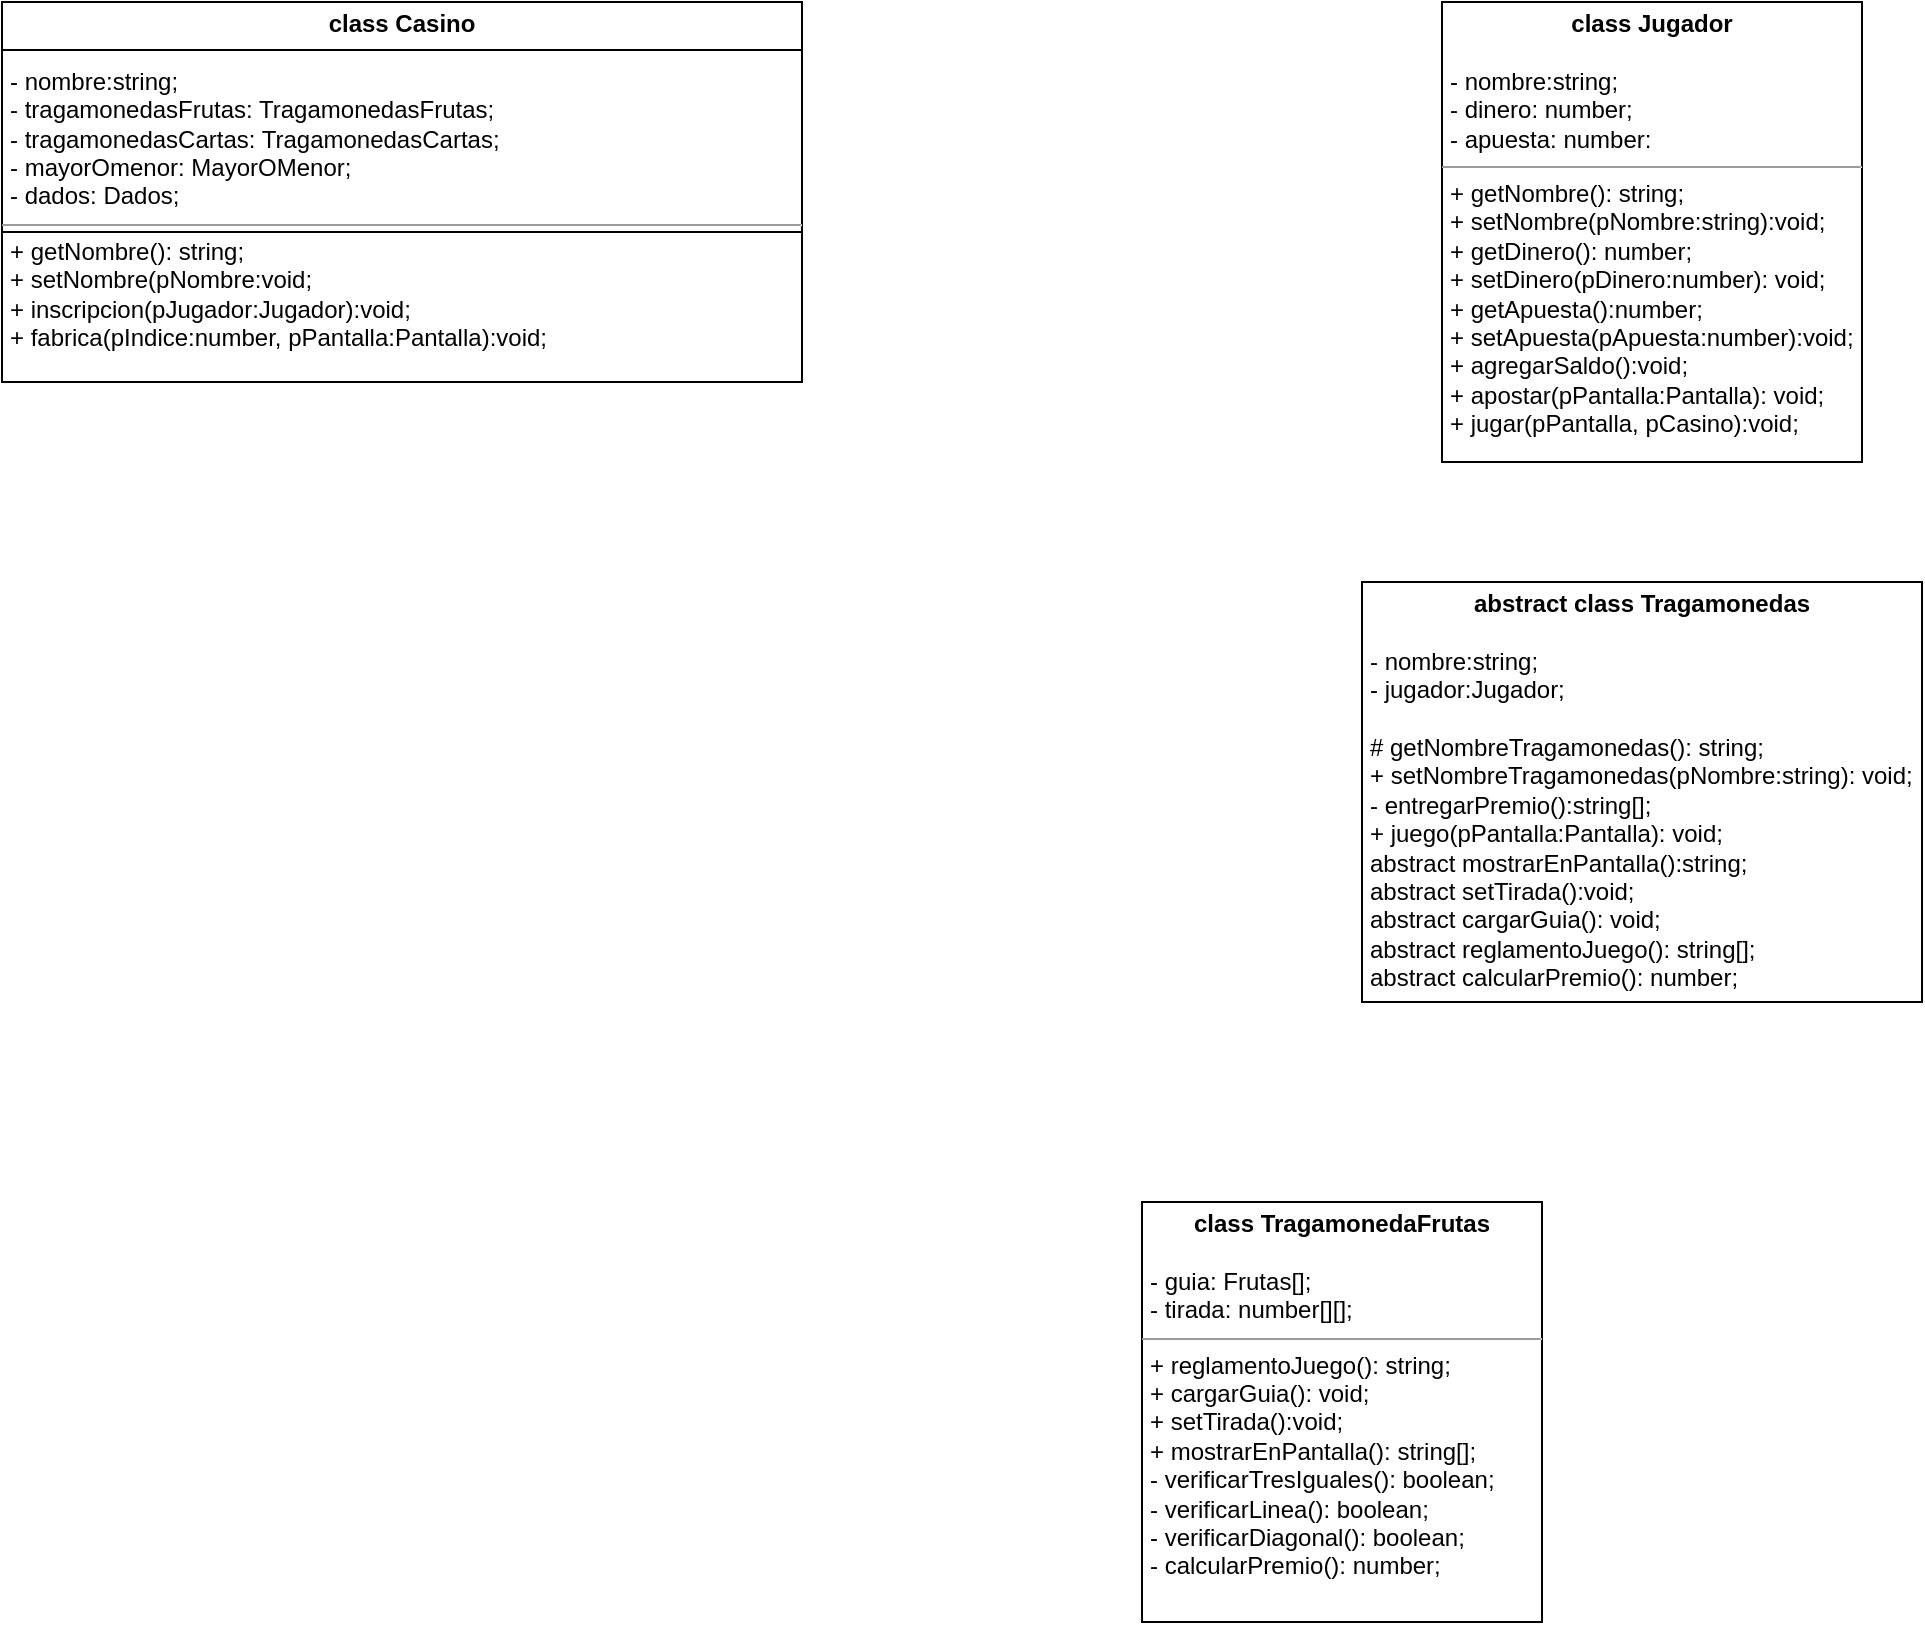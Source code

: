 <mxfile>
    <diagram id="7T_ATa4pIouZYKDGlvP5" name="Página-1">
        <mxGraphModel dx="986" dy="1745" grid="1" gridSize="10" guides="1" tooltips="1" connect="1" arrows="1" fold="1" page="1" pageScale="1" pageWidth="827" pageHeight="1169" math="0" shadow="0">
            <root>
                <mxCell id="0"/>
                <mxCell id="1" parent="0"/>
                <mxCell id="2" value="&lt;p style=&quot;margin:0px;margin-top:4px;text-align:center;&quot;&gt;&lt;b&gt;class Casino&lt;/b&gt;&lt;/p&gt;&lt;p style=&quot;margin:0px;margin-left:4px;&quot;&gt;&lt;br&gt;&lt;/p&gt;&lt;p style=&quot;margin:0px;margin-left:4px;&quot;&gt;- nombre:string;&lt;/p&gt;&lt;p style=&quot;margin:0px;margin-left:4px;&quot;&gt;- tragamonedasFrutas: TragamonedasFrutas;&lt;/p&gt;&lt;p style=&quot;margin:0px;margin-left:4px;&quot;&gt;- tragamonedasCartas: TragamonedasCartas;&lt;/p&gt;&lt;p style=&quot;margin:0px;margin-left:4px;&quot;&gt;- mayorOmenor: MayorOMenor;&lt;/p&gt;&lt;p style=&quot;margin:0px;margin-left:4px;&quot;&gt;- dados: Dados;&lt;/p&gt;&lt;hr size=&quot;1&quot;&gt;&lt;p style=&quot;margin:0px;margin-left:4px;&quot;&gt;+ getNombre(): string;&lt;/p&gt;&lt;p style=&quot;margin:0px;margin-left:4px;&quot;&gt;+ setNombre(pNombre:void;&lt;/p&gt;&lt;p style=&quot;margin:0px;margin-left:4px;&quot;&gt;+ inscripcion(pJugador:Jugador):void;&lt;/p&gt;&lt;p style=&quot;margin:0px;margin-left:4px;&quot;&gt;+ fabrica(pIndice:number, pPantalla:Pantalla):void;&lt;br&gt;&lt;/p&gt;" style="verticalAlign=top;align=left;overflow=fill;fontSize=12;fontFamily=Helvetica;html=1;fillStyle=solid;fillColor=none;movable=1;resizable=1;rotatable=1;deletable=1;editable=1;connectable=1;" parent="1" vertex="1">
                    <mxGeometry x="40" y="40" width="400" height="190" as="geometry"/>
                </mxCell>
                <mxCell id="3" value="" style="line;strokeWidth=1;fillColor=none;align=left;verticalAlign=middle;spacingTop=-1;spacingLeft=3;spacingRight=3;rotatable=0;labelPosition=right;points=[];portConstraint=eastwest;strokeColor=inherit;" parent="1" vertex="1">
                    <mxGeometry x="40" y="151" width="400" height="8" as="geometry"/>
                </mxCell>
                <mxCell id="4" value="" style="line;strokeWidth=1;fillColor=none;align=left;verticalAlign=middle;spacingTop=-1;spacingLeft=3;spacingRight=3;rotatable=0;labelPosition=right;points=[];portConstraint=eastwest;strokeColor=inherit;fillStyle=solid;" parent="1" vertex="1">
                    <mxGeometry x="40" y="60" width="400" height="8" as="geometry"/>
                </mxCell>
                <mxCell id="7" value="&lt;p style=&quot;margin:0px;margin-top:4px;text-align:center;&quot;&gt;&lt;b&gt;class Jugador&lt;/b&gt;&lt;/p&gt;&lt;p style=&quot;margin:0px;margin-left:4px;&quot;&gt;&lt;br&gt;&lt;/p&gt;&lt;p style=&quot;margin:0px;margin-left:4px;&quot;&gt;- nombre:string;&lt;/p&gt;&lt;p style=&quot;margin:0px;margin-left:4px;&quot;&gt;- dinero: number;&lt;/p&gt;&lt;p style=&quot;margin:0px;margin-left:4px;&quot;&gt;- apuesta: number:&lt;/p&gt;&lt;hr size=&quot;1&quot;&gt;&lt;p style=&quot;margin:0px;margin-left:4px;&quot;&gt;+ getNombre(): string;&lt;/p&gt;&lt;p style=&quot;margin:0px;margin-left:4px;&quot;&gt;+ setNombre(pNombre:string):void;&lt;/p&gt;&lt;p style=&quot;margin:0px;margin-left:4px;&quot;&gt;+ getDinero(): number;&lt;/p&gt;&lt;p style=&quot;margin:0px;margin-left:4px;&quot;&gt;+ setDinero(pDinero:number): void;&lt;/p&gt;&lt;p style=&quot;margin:0px;margin-left:4px;&quot;&gt;+ getApuesta():number;&lt;/p&gt;&lt;p style=&quot;margin:0px;margin-left:4px;&quot;&gt;+ setApuesta(pApuesta:number):void;&lt;/p&gt;&lt;p style=&quot;margin:0px;margin-left:4px;&quot;&gt;&lt;span style=&quot;background-color: initial;&quot;&gt;+ agregarSaldo():void;&lt;/span&gt;&lt;br&gt;&lt;/p&gt;&lt;p style=&quot;margin:0px;margin-left:4px;&quot;&gt;&lt;span style=&quot;background-color: initial;&quot;&gt;+ apostar(pPantalla:Pantalla): void;&lt;/span&gt;&lt;br&gt;&lt;/p&gt;&lt;p style=&quot;margin:0px;margin-left:4px;&quot;&gt;+ jugar(pPantalla, pCasino):void;&lt;/p&gt;&lt;p style=&quot;margin:0px;margin-left:4px;&quot;&gt;&lt;br&gt;&lt;/p&gt;" style="verticalAlign=top;align=left;overflow=fill;fontSize=12;fontFamily=Helvetica;html=1;fillStyle=solid;fillColor=none;movable=1;resizable=1;rotatable=1;deletable=1;editable=1;connectable=1;" parent="1" vertex="1">
                    <mxGeometry x="760" y="40" width="210" height="230" as="geometry"/>
                </mxCell>
                <mxCell id="8" value="&lt;p style=&quot;margin:0px;margin-top:4px;text-align:center;&quot;&gt;&lt;b&gt;abstract class Tragamonedas&lt;/b&gt;&lt;/p&gt;&lt;p style=&quot;margin:0px;margin-left:4px;&quot;&gt;&lt;br&gt;&lt;/p&gt;&lt;p style=&quot;margin:0px;margin-left:4px;&quot;&gt;- nombre:string;&lt;/p&gt;&lt;p style=&quot;margin:0px;margin-left:4px;&quot;&gt;- jugador:Jugador;&lt;/p&gt;&lt;p style=&quot;margin:0px;margin-left:4px;&quot;&gt;&lt;br&gt;&lt;/p&gt;&lt;p style=&quot;margin:0px;margin-left:4px;&quot;&gt;&lt;/p&gt;&lt;p style=&quot;margin:0px;margin-left:4px;&quot;&gt;# getNombreTragamonedas(): string;&lt;/p&gt;&lt;p style=&quot;margin:0px;margin-left:4px;&quot;&gt;+ setNombreTragamonedas(pNombre:string): void;&lt;/p&gt;&lt;p style=&quot;margin:0px;margin-left:4px;&quot;&gt;- entregarPremio():string[];&lt;/p&gt;&lt;p style=&quot;margin:0px;margin-left:4px;&quot;&gt;+ juego(pPantalla:Pantalla): void;&lt;/p&gt;&lt;p style=&quot;margin:0px;margin-left:4px;&quot;&gt;abstract mostrarEnPantalla():string;&lt;/p&gt;&lt;p style=&quot;margin:0px;margin-left:4px;&quot;&gt;abstract setTirada():void;&lt;/p&gt;&lt;p style=&quot;margin:0px;margin-left:4px;&quot;&gt;abstract cargarGuia(): void;&lt;/p&gt;&lt;p style=&quot;margin:0px;margin-left:4px;&quot;&gt;abstract reglamentoJuego(): string[];&lt;/p&gt;&lt;p style=&quot;margin:0px;margin-left:4px;&quot;&gt;abstract calcularPremio(): number;&lt;/p&gt;&lt;p style=&quot;margin:0px;margin-left:4px;&quot;&gt;&lt;br&gt;&lt;/p&gt;" style="verticalAlign=top;align=left;overflow=fill;fontSize=12;fontFamily=Helvetica;html=1;fillStyle=solid;fillColor=none;movable=1;resizable=1;rotatable=1;deletable=1;editable=1;connectable=1;" parent="1" vertex="1">
                    <mxGeometry x="720" y="330" width="280" height="210" as="geometry"/>
                </mxCell>
                <mxCell id="9" value="&lt;p style=&quot;margin:0px;margin-top:4px;text-align:center;&quot;&gt;&lt;b&gt;class TragamonedaFrutas&lt;/b&gt;&lt;/p&gt;&lt;p style=&quot;margin:0px;margin-left:4px;&quot;&gt;&lt;br&gt;&lt;/p&gt;&lt;p style=&quot;margin:0px;margin-left:4px;&quot;&gt;- guia: Frutas[];&lt;/p&gt;&lt;p style=&quot;margin:0px;margin-left:4px;&quot;&gt;- tirada: number[][];&lt;/p&gt;&lt;hr size=&quot;1&quot;&gt;&lt;p style=&quot;margin:0px;margin-left:4px;&quot;&gt;+ reglamentoJuego(): string;&lt;/p&gt;&lt;p style=&quot;margin:0px;margin-left:4px;&quot;&gt;+ cargarGuia(): void;&lt;/p&gt;&lt;p style=&quot;margin:0px;margin-left:4px;&quot;&gt;+ setTirada():void;&lt;/p&gt;&lt;p style=&quot;margin:0px;margin-left:4px;&quot;&gt;+ mostrarEnPantalla(): string[];&lt;/p&gt;&lt;p style=&quot;margin:0px;margin-left:4px;&quot;&gt;- verificarTresIguales(): boolean;&lt;/p&gt;&lt;p style=&quot;margin:0px;margin-left:4px;&quot;&gt;- verificarLinea(): boolean;&lt;/p&gt;&lt;p style=&quot;margin:0px;margin-left:4px;&quot;&gt;- verificarDiagonal(): boolean;&lt;/p&gt;&lt;p style=&quot;margin:0px;margin-left:4px;&quot;&gt;- calcularPremio(): number;&lt;/p&gt;&lt;p style=&quot;margin:0px;margin-left:4px;&quot;&gt;&lt;br&gt;&lt;/p&gt;" style="verticalAlign=top;align=left;overflow=fill;fontSize=12;fontFamily=Helvetica;html=1;fillStyle=solid;fillColor=none;movable=1;resizable=1;rotatable=1;deletable=1;editable=1;connectable=1;" parent="1" vertex="1">
                    <mxGeometry x="610" y="640" width="200" height="210" as="geometry"/>
                </mxCell>
<<<<<<< HEAD
                <mxCell id="10" value="&lt;p style=&quot;margin:0px;margin-top:4px;text-align:center;&quot;&gt;&lt;b&gt;Class TragamonedaCartas&lt;/b&gt;&lt;/p&gt;&lt;p style=&quot;margin:0px;margin-left:4px;&quot;&gt;&lt;br&gt;&lt;/p&gt;&lt;p style=&quot;margin:0px;margin-left:4px;&quot;&gt;- guia: Mazo[];&lt;/p&gt;&lt;p style=&quot;margin:0px;margin-left:4px;&quot;&gt;- tirada: number [] [];&lt;/p&gt;&lt;p style=&quot;margin:0px;margin-left:4px;&quot;&gt;- mazo: Mazo ;&lt;/p&gt;&lt;hr size=&quot;1&quot;&gt;&lt;p style=&quot;margin:0px;margin-left:4px;&quot;&gt;+ reglamentoJuego(): string[];&lt;/p&gt;&lt;p style=&quot;margin:0px;margin-left:4px;&quot;&gt;+ cargarGuia(): void;&lt;/p&gt;&lt;p style=&quot;margin:0px;margin-left:4px;&quot;&gt;+ setTirada():void;&lt;/p&gt;&lt;p style=&quot;margin:0px;margin-left:4px;&quot;&gt;+ mostrarEnPantalla(): string [];&lt;/p&gt;&lt;p style=&quot;margin:0px;margin-left:4px;&quot;&gt;- verificarCuatroIguales(): boolean;&lt;/p&gt;&lt;p style=&quot;margin:0px;margin-left:4px;&quot;&gt;- verificarLinea(): boolean;&lt;/p&gt;&lt;p style=&quot;margin:0px;margin-left:4px;&quot;&gt;+ calcularPremio(): number;&lt;/p&gt;&lt;p style=&quot;margin:0px;margin-left:4px;&quot;&gt;&lt;br&gt;&lt;/p&gt;" style="verticalAlign=top;align=left;overflow=fill;fontSize=12;fontFamily=Helvetica;html=1;fillStyle=solid;fillColor=none;movable=1;resizable=1;rotatable=1;deletable=1;editable=1;connectable=1;" parent="1" vertex="1">
=======
                <mxCell id="10" value="&lt;p style=&quot;margin:0px;margin-top:4px;text-align:center;&quot;&gt;&lt;b&gt;class TragamonedaCartas&lt;/b&gt;&lt;/p&gt;&lt;p style=&quot;margin:0px;margin-left:4px;&quot;&gt;&lt;br&gt;&lt;/p&gt;&lt;p style=&quot;margin:0px;margin-left:4px;&quot;&gt;- guia: Mazo[];&lt;/p&gt;&lt;p style=&quot;margin:0px;margin-left:4px;&quot;&gt;- tirada: number [] [];&lt;/p&gt;&lt;p style=&quot;margin:0px;margin-left:4px;&quot;&gt;- mazo: Mazo ;&lt;/p&gt;&lt;hr size=&quot;1&quot;&gt;&lt;p style=&quot;margin:0px;margin-left:4px;&quot;&gt;+ reglamentoJuego(): string[];&lt;/p&gt;&lt;p style=&quot;margin:0px;margin-left:4px;&quot;&gt;+ cargarGuia(): void;&lt;/p&gt;&lt;p style=&quot;margin:0px;margin-left:4px;&quot;&gt;+ setTirada():void;&lt;/p&gt;&lt;p style=&quot;margin:0px;margin-left:4px;&quot;&gt;+ mostrarEnPantalla(): string [];&lt;/p&gt;&lt;p style=&quot;margin:0px;margin-left:4px;&quot;&gt;- verificarCuatroIguales(): boolean;&lt;/p&gt;&lt;p style=&quot;margin:0px;margin-left:4px;&quot;&gt;- verificarLinea(): boolean;&lt;/p&gt;&lt;p style=&quot;margin:0px;margin-left:4px;&quot;&gt;+ calcularPremio(): string;&lt;/p&gt;&lt;p style=&quot;margin:0px;margin-left:4px;&quot;&gt;&lt;br&gt;&lt;/p&gt;" style="verticalAlign=top;align=left;overflow=fill;fontSize=12;fontFamily=Helvetica;html=1;fillStyle=solid;fillColor=none;movable=1;resizable=1;rotatable=1;deletable=1;editable=1;connectable=1;" parent="1" vertex="1">
>>>>>>> f7c50eaff12dae389c276737da632e6bf4be4937
                    <mxGeometry x="900" y="640" width="210" height="240" as="geometry"/>
                </mxCell>
                <mxCell id="11" value="&lt;p style=&quot;margin:0px;margin-top:4px;text-align:center;&quot;&gt;&lt;b&gt;class Frutas&lt;/b&gt;&lt;/p&gt;&lt;p style=&quot;margin:0px;margin-left:4px;&quot;&gt;&lt;br&gt;&lt;/p&gt;&lt;p style=&quot;margin:0px;margin-left:4px;&quot;&gt;- nombre: string;&lt;/p&gt;&lt;p style=&quot;margin:0px;margin-left:4px;&quot;&gt;&lt;/p&gt;&lt;p style=&quot;margin:0px;margin-left:4px;&quot;&gt;&lt;br&gt;&lt;/p&gt;&lt;p style=&quot;margin:0px;margin-left:4px;&quot;&gt;&lt;br&gt;&lt;/p&gt;&lt;p style=&quot;margin:0px;margin-left:4px;&quot;&gt;+ getNombre():string;&lt;/p&gt;&lt;p style=&quot;margin:0px;margin-left:4px;&quot;&gt;+ setNombre(pNombre: string): void;&lt;/p&gt;&lt;p style=&quot;margin:0px;margin-left:4px;&quot;&gt;&lt;br&gt;&lt;/p&gt;" style="verticalAlign=top;align=left;overflow=fill;fontSize=12;fontFamily=Helvetica;html=1;fillStyle=solid;fillColor=none;movable=1;resizable=1;rotatable=1;deletable=1;editable=1;connectable=1;" parent="1" vertex="1">
                    <mxGeometry x="607" y="920" width="216" height="120" as="geometry"/>
                </mxCell>
                <mxCell id="12" value="&lt;p style=&quot;margin:0px;margin-top:4px;text-align:center;&quot;&gt;&lt;b&gt;class Mazo&lt;/b&gt;&lt;/p&gt;&lt;p style=&quot;margin:0px;margin-left:4px;&quot;&gt;&lt;br&gt;&lt;/p&gt;&lt;p style=&quot;margin:0px;margin-left:4px;&quot;&gt;- mazo: Cartas [];&lt;/p&gt;&lt;p style=&quot;margin:0px;margin-left:4px;&quot;&gt;- descarte: number [];&lt;/p&gt;&lt;p style=&quot;margin:0px;margin-left:4px;&quot;&gt;&lt;br&gt;&lt;/p&gt;&amp;nbsp;+ cargarMazo(): void;&lt;br&gt;&amp;nbsp;+ cargarPalo(indice:number): Cartas [];&lt;p style=&quot;margin:0px;margin-left:4px;&quot;&gt;+ getMazo: Cartas [];&lt;/p&gt;&lt;p style=&quot;margin:0px;margin-left:4px;&quot;&gt;+ setMazo(pMazo: Cartas []):void;&lt;/p&gt;&lt;p style=&quot;margin:0px;margin-left:4px;&quot;&gt;&lt;span style=&quot;background-color: initial;&quot;&gt;+ getNombreCarta(indice: number): string;&lt;/span&gt;&lt;br&gt;&lt;/p&gt;&lt;p style=&quot;margin:0px;margin-left:4px;&quot;&gt;&lt;span style=&quot;background-color: initial;&quot;&gt;+ getDescarte(): number;&lt;/span&gt;&lt;br&gt;&lt;/p&gt;&lt;p style=&quot;margin:0px;margin-left:4px;&quot;&gt;+ setDescarte(pDescarte:number[]): void;&lt;/p&gt;&lt;p style=&quot;margin:0px;margin-left:4px;&quot;&gt;+ darCarta(): Cartas;&lt;/p&gt;" style="verticalAlign=top;align=left;overflow=fill;fontSize=12;fontFamily=Helvetica;html=1;fillStyle=solid;fillColor=none;movable=1;resizable=1;rotatable=1;deletable=1;editable=1;connectable=1;" parent="1" vertex="1">
                    <mxGeometry x="1000" y="1050" width="240" height="220" as="geometry"/>
                </mxCell>
                <mxCell id="13" value="&lt;p style=&quot;margin:0px;margin-top:4px;text-align:center;&quot;&gt;&lt;b&gt;class MayorMenor&lt;/b&gt;&lt;/p&gt;&lt;p style=&quot;margin:0px;margin-left:4px;&quot;&gt;&lt;span style=&quot;background-color: initial;&quot;&gt;- titulo: string;&lt;/span&gt;&lt;br&gt;&lt;/p&gt;&lt;p style=&quot;margin:0px;margin-left:4px;&quot;&gt;- carta1: Cartas;&lt;/p&gt;&lt;p style=&quot;margin:0px;margin-left:4px;&quot;&gt;- carta2: Cartas;&lt;/p&gt;&lt;p style=&quot;margin:0px;margin-left:4px;&quot;&gt;- jugador: Jugador;&lt;/p&gt;&lt;p style=&quot;margin:0px;margin-left:4px;&quot;&gt;- mazo:Mazo;&lt;/p&gt;&lt;p style=&quot;margin:0px;margin-left:4px;&quot;&gt;+ getNombre(): string;&lt;/p&gt;&lt;p style=&quot;margin:0px;margin-left:4px;&quot;&gt;+ getCarta1(): Cartas;&lt;/p&gt;&lt;p style=&quot;margin:0px;margin-left:4px;&quot;&gt;+ getCarta2(): Cartas;&amp;nbsp;&lt;/p&gt;&lt;p style=&quot;margin:0px;margin-left:4px;&quot;&gt;+ setCarta1(pCarta1: Cartas): void;&lt;/p&gt;&lt;p style=&quot;margin:0px;margin-left:4px;&quot;&gt;+ setCarta2(pCarta2: Cartas): void;&lt;/p&gt;&lt;p style=&quot;margin:0px;margin-left:4px;&quot;&gt;- reglamentoJuego(): string [];&lt;/p&gt;&lt;p style=&quot;margin:0px;margin-left:4px;&quot;&gt;- cantidadCartasMazo(): number;&lt;/p&gt;&lt;p style=&quot;margin:0px;margin-left:4px;&quot;&gt;- probabilidadMayor(): number;&lt;/p&gt;&lt;p style=&quot;margin:0px;margin-left:4px;&quot;&gt;- probabilidadMenor(): number;&lt;/p&gt;&lt;p style=&quot;margin:0px;margin-left:4px;&quot;&gt;- probabilidadComodin(): number;&lt;/p&gt;&lt;p style=&quot;margin:0px;margin-left:4px;&quot;&gt;- verificaMayor(): boolean;&lt;/p&gt;&lt;p style=&quot;margin:0px;margin-left:4px;&quot;&gt;- verificaMenor(): boolean;&lt;/p&gt;&lt;p style=&quot;margin:0px;margin-left:4px;&quot;&gt;- verificaComodin(): boolean;&lt;/p&gt;&lt;p style=&quot;margin:0px;margin-left:4px;&quot;&gt;&lt;span style=&quot;background-color: initial;&quot;&gt;- calcularPremio(pApuesta: number): number;&lt;/span&gt;&lt;br&gt;&lt;/p&gt;&lt;p style=&quot;margin:0px;margin-left:4px;&quot;&gt;&lt;span style=&quot;background-color: initial;&quot;&gt;- probabilidad(): string [];&lt;/span&gt;&lt;/p&gt;&lt;p style=&quot;margin:0px;margin-left:4px;&quot;&gt;&lt;span style=&quot;background-color: initial;&quot;&gt;- entregarPremio(pApuesta:number): string [];&lt;/span&gt;&lt;/p&gt;&lt;p style=&quot;margin:0px;margin-left:4px;&quot;&gt;+ juego(pPantalla:Pantalla): void;&lt;/p&gt;" style="verticalAlign=top;align=left;overflow=fill;fontSize=12;fontFamily=Helvetica;html=1;fillStyle=solid;fillColor=none;movable=1;resizable=1;rotatable=1;deletable=1;editable=1;connectable=1;" parent="1" vertex="1">
                    <mxGeometry x="1195" y="605" width="265" height="365" as="geometry"/>
                </mxCell>
                <mxCell id="14" value="&lt;p style=&quot;margin:0px;margin-top:4px;text-align:center;&quot;&gt;&lt;b&gt;class Dados&lt;/b&gt;&lt;/p&gt;&lt;p style=&quot;margin:0px;margin-left:4px;&quot;&gt;&lt;br&gt;&lt;/p&gt;&lt;p style=&quot;margin:0px;margin-left:4px;&quot;&gt;- dados: number[];&lt;/p&gt;&lt;p style=&quot;margin:0px;margin-left:4px;&quot;&gt;- nombre: string;&lt;/p&gt;&lt;p style=&quot;margin:0px;margin-left:4px;&quot;&gt;- jugador: Jugador;&lt;/p&gt;&lt;hr size=&quot;1&quot;&gt;&lt;p style=&quot;margin:0px;margin-left:4px;&quot;&gt;+ getDados(): number[];&lt;/p&gt;&lt;p style=&quot;margin:0px;margin-left:4px;&quot;&gt;+ getNombreDados(): string;&lt;/p&gt;&lt;p style=&quot;margin:0px;margin-left:4px;&quot;&gt;+ setNombreDados(nombre:string);&lt;/p&gt;&lt;p style=&quot;margin:0px;margin-left:4px;&quot;&gt;+ setDados(pDados: number[]): void;&lt;/p&gt;&lt;p style=&quot;margin:0px;margin-left:4px;&quot;&gt;- calcularPremio(): string;&lt;/p&gt;&lt;p style=&quot;margin:0px;margin-left:4px;&quot;&gt;- reglamentoJuego(): string[];&lt;/p&gt;&lt;p style=&quot;margin:0px;margin-left:4px;&quot;&gt;+ jugar(pPantalla:Pantalla): void;&lt;/p&gt;&lt;p style=&quot;margin:0px;margin-left:4px;&quot;&gt;- calcularProbabilidadCuatroIguales(): number;&lt;/p&gt;&lt;p style=&quot;margin:0px;margin-left:4px;&quot;&gt;- calcularProbabilidadEscalera(): number;&lt;br&gt;&lt;/p&gt;&lt;p style=&quot;margin:0px;margin-left:4px;&quot;&gt;- calcularProbabilidadCincoIguales(): number;&lt;br&gt;&lt;/p&gt;&lt;p style=&quot;margin:0px;margin-left:4px;&quot;&gt;- calcularProbabilidadTresDosIguales(): number;&lt;br&gt;&lt;/p&gt;&lt;p style=&quot;margin:0px;margin-left:4px;&quot;&gt;- probabilidad(): string[];&lt;/p&gt;&lt;p style=&quot;margin:0px;margin-left:4px;&quot;&gt;- tirarDados(): void;&lt;/p&gt;&lt;p style=&quot;margin:0px;margin-left:4px;&quot;&gt;- verificarGenerala(): boolean;&lt;/p&gt;&lt;p style=&quot;margin:0px;margin-left:4px;&quot;&gt;- verificarPoker(): boolean;&lt;/p&gt;&lt;p style=&quot;margin:0px;margin-left:4px;&quot;&gt;- verificarEscalera(): boolean;&lt;/p&gt;&lt;p style=&quot;margin:0px;margin-left:4px;&quot;&gt;- verificarFull(): boolean;&lt;/p&gt;&lt;p style=&quot;margin:0px;margin-left:4px;&quot;&gt;&lt;br&gt;&lt;/p&gt;" style="verticalAlign=top;align=left;overflow=fill;fontSize=12;fontFamily=Helvetica;html=1;fillStyle=solid;fillColor=none;movable=1;resizable=1;rotatable=1;deletable=1;editable=1;connectable=1;" parent="1" vertex="1">
                    <mxGeometry x="260" y="640" width="290" height="350" as="geometry"/>
                </mxCell>
                <mxCell id="15" value="&lt;p style=&quot;margin:0px;margin-top:4px;text-align:center;&quot;&gt;&lt;b&gt;class Cartas&lt;/b&gt;&lt;/p&gt;&lt;p style=&quot;margin:0px;margin-left:4px;&quot;&gt;&lt;br&gt;&lt;/p&gt;&lt;p style=&quot;margin:0px;margin-left:4px;&quot;&gt;- cartas: string;&lt;/p&gt;&lt;p style=&quot;margin:0px;margin-left:4px;&quot;&gt;&lt;/p&gt;&lt;p style=&quot;margin:0px;margin-left:4px;&quot;&gt;&lt;br&gt;&lt;/p&gt;&lt;p style=&quot;margin:0px;margin-left:4px;&quot;&gt;+ getCartas(): string;&lt;/p&gt;&lt;p style=&quot;margin:0px;margin-left:4px;&quot;&gt;+ setCartas(pCartas: string):void;&lt;/p&gt;&lt;p style=&quot;margin:0px;margin-left:4px;&quot;&gt;&lt;span style=&quot;background-color: initial;&quot;&gt;+ deQuePaloEs(pPalo: string): boolean;&lt;/span&gt;&lt;/p&gt;&lt;p style=&quot;margin:0px;margin-left:4px;&quot;&gt;&lt;span style=&quot;background-color: initial;&quot;&gt;+ mostrarCartaPantalla(pCarta:boolean): string;&lt;/span&gt;&lt;/p&gt;&lt;p style=&quot;margin:0px;margin-left:4px;&quot;&gt;&lt;br&gt;&lt;/p&gt;" style="verticalAlign=top;align=left;overflow=fill;fontSize=12;fontFamily=Helvetica;html=1;fillStyle=solid;fillColor=none;movable=1;resizable=1;rotatable=1;deletable=1;editable=1;connectable=1;" parent="1" vertex="1">
                    <mxGeometry x="1380" y="1090" width="260" height="120" as="geometry"/>
                </mxCell>
                <mxCell id="20" value="" style="endArrow=diamondThin;endFill=1;endSize=24;html=1;exitX=0.5;exitY=0;exitDx=0;exitDy=0;" parent="1" source="11" edge="1">
                    <mxGeometry width="160" relative="1" as="geometry">
                        <mxPoint x="700" y="830" as="sourcePoint"/>
                        <mxPoint x="715" y="850" as="targetPoint"/>
                    </mxGeometry>
                </mxCell>
                <mxCell id="23" value="" style="endArrow=diamondThin;endFill=1;endSize=24;html=1;entryX=0.5;entryY=1;entryDx=0;entryDy=0;exitX=0.5;exitY=0;exitDx=0;exitDy=0;" parent="1" target="10" edge="1" source="12">
                    <mxGeometry width="160" relative="1" as="geometry">
                        <mxPoint x="1005" y="1010" as="sourcePoint"/>
                        <mxPoint x="1150" y="910" as="targetPoint"/>
                        <Array as="points">
                            <mxPoint x="1120" y="1010"/>
                            <mxPoint x="1005" y="1010"/>
                        </Array>
                    </mxGeometry>
                </mxCell>
                <mxCell id="24" value="" style="endArrow=diamondThin;endFill=1;endSize=24;html=1;entryX=0.5;entryY=1;entryDx=0;entryDy=0;exitX=0.5;exitY=0;exitDx=0;exitDy=0;" parent="1" target="13" edge="1" source="12">
                    <mxGeometry width="160" relative="1" as="geometry">
                        <mxPoint x="1328" y="1010" as="sourcePoint"/>
                        <mxPoint x="1150" y="910" as="targetPoint"/>
                        <Array as="points">
                            <mxPoint x="1120" y="1010"/>
                            <mxPoint x="1328" y="1010"/>
                        </Array>
                    </mxGeometry>
                </mxCell>
                <mxCell id="25" value="" style="endArrow=diamondThin;endFill=1;endSize=24;html=1;exitX=0;exitY=0.5;exitDx=0;exitDy=0;entryX=0.996;entryY=0.455;entryDx=0;entryDy=0;entryPerimeter=0;" parent="1" source="15" target="12" edge="1">
                    <mxGeometry width="160" relative="1" as="geometry">
                        <mxPoint x="1290" y="960" as="sourcePoint"/>
                        <mxPoint x="1450" y="960" as="targetPoint"/>
                    </mxGeometry>
                </mxCell>
                <mxCell id="26" value="" style="endArrow=diamondThin;endFill=1;endSize=24;html=1;entryX=0.75;entryY=0;entryDx=0;entryDy=0;exitX=0;exitY=0.75;exitDx=0;exitDy=0;" parent="1" target="14" edge="1" source="7">
                    <mxGeometry width="160" relative="1" as="geometry">
                        <mxPoint x="480" y="200" as="sourcePoint"/>
                        <mxPoint x="890" y="520" as="targetPoint"/>
                        <Array as="points">
                            <mxPoint x="478" y="213"/>
                        </Array>
                    </mxGeometry>
                </mxCell>
                <mxCell id="27" value="" style="endArrow=diamondThin;endFill=1;endSize=24;html=1;entryX=0.5;entryY=0;entryDx=0;entryDy=0;" parent="1" target="8" edge="1">
                    <mxGeometry width="160" relative="1" as="geometry">
                        <mxPoint x="860" y="270" as="sourcePoint"/>
                        <mxPoint x="890" y="420" as="targetPoint"/>
                    </mxGeometry>
                </mxCell>
                <mxCell id="28" value="" style="endArrow=diamondThin;endFill=1;endSize=24;html=1;entryX=0.5;entryY=0;entryDx=0;entryDy=0;exitX=1;exitY=0.75;exitDx=0;exitDy=0;" parent="1" target="13" edge="1" source="7">
                    <mxGeometry width="160" relative="1" as="geometry">
                        <mxPoint x="1328" y="290" as="sourcePoint"/>
                        <mxPoint x="1020" y="420" as="targetPoint"/>
                        <Array as="points">
                            <mxPoint x="1328" y="213"/>
                        </Array>
                    </mxGeometry>
                </mxCell>
                <mxCell id="30" value="&lt;p style=&quot;margin:0px;margin-top:4px;text-align:center;&quot;&gt;&lt;b&gt;class Pantalla&lt;/b&gt;&lt;/p&gt;&lt;p style=&quot;margin:0px;margin-left:4px;&quot;&gt;&lt;br&gt;&lt;/p&gt;&lt;p style=&quot;margin:0px;margin-left:4px;&quot;&gt;- pantalla:string;&lt;/p&gt;&lt;p style=&quot;margin:0px;margin-left:4px;&quot;&gt;&lt;/p&gt;&lt;p style=&quot;margin:0px;margin-left:4px;&quot;&gt;&lt;br&gt;&lt;/p&gt;&lt;p style=&quot;margin:0px;margin-left:4px;&quot;&gt;+ getPantalla(): string[];&lt;/p&gt;&lt;p style=&quot;margin:0px;margin-left:4px;&quot;&gt;+ setPantalla(pPantalla:string[]): void;&lt;/p&gt;&lt;p style=&quot;margin:0px;margin-left:4px;&quot;&gt;+ mostrarPantallaInicio(pTitulo:string):void;&lt;/p&gt;&lt;p style=&quot;margin:0px;margin-left:4px;&quot;&gt;+ bienvenido(pTitulo: string): void;&lt;/p&gt;&lt;p style=&quot;margin:0px;margin-left:4px;&quot;&gt;+ mostrarMensaje(): void;&lt;/p&gt;&lt;p style=&quot;margin:0px;margin-left:4px;&quot;&gt;+ mostrarProbabilidades(): void;&lt;/p&gt;&lt;p style=&quot;margin:0px;margin-left:4px;&quot;&gt;+ mostrarReglas(pJuego:string):void;&lt;/p&gt;&lt;p style=&quot;margin:0px;margin-left:4px;&quot;&gt;+ menuPantalla(): number;&lt;/p&gt;&lt;p style=&quot;margin:0px;margin-left:4px;&quot;&gt;+ mensajesError(indice:number): void;&lt;/p&gt;&lt;p style=&quot;margin:0px;margin-left:4px;&quot;&gt;+ comprobacionDatoIngresado(pMax:number, pMin:number, situacion: number, pJugador:Jugador): boolean;&lt;/p&gt;&lt;p style=&quot;margin:0px;margin-left:4px;&quot;&gt;+ borrarConsola(): void;&lt;/p&gt;&lt;p style=&quot;margin:0px;margin-left:4px;&quot;&gt;+ pausarConsola(): void;&lt;/p&gt;&lt;p style=&quot;margin:0px;margin-left:4px;&quot;&gt;+ juegoPantalla(): void;&lt;/p&gt;" style="verticalAlign=top;align=left;overflow=fill;fontSize=12;fontFamily=Helvetica;html=1;fillStyle=solid;fillColor=none;movable=1;resizable=1;rotatable=1;deletable=1;editable=1;connectable=1;" parent="1" vertex="1">
                    <mxGeometry x="1370" y="330" width="590" height="250" as="geometry"/>
                </mxCell>
                <mxCell id="34" value="Use" style="endArrow=open;endSize=12;dashed=1;html=1;exitX=0.75;exitY=1;exitDx=0;exitDy=0;" parent="1" edge="1" source="2">
                    <mxGeometry x="-0.414" y="140" width="160" relative="1" as="geometry">
                        <mxPoint x="1640" y="300" as="sourcePoint"/>
                        <mxPoint x="1640" y="330" as="targetPoint"/>
                        <mxPoint as="offset"/>
                        <Array as="points">
                            <mxPoint x="340" y="290"/>
                            <mxPoint x="1640" y="290"/>
                        </Array>
                    </mxGeometry>
                </mxCell>
                <mxCell id="43" value="" style="line;strokeWidth=1;fillColor=none;align=left;verticalAlign=middle;spacingTop=-1;spacingLeft=3;spacingRight=3;rotatable=0;labelPosition=right;points=[];portConstraint=eastwest;strokeColor=inherit;fillStyle=solid;" parent="1" vertex="1">
                    <mxGeometry x="760" y="60" width="210" height="8" as="geometry"/>
                </mxCell>
                <mxCell id="44" value="" style="line;strokeWidth=1;fillColor=none;align=left;verticalAlign=middle;spacingTop=-1;spacingLeft=3;spacingRight=3;rotatable=0;labelPosition=right;points=[];portConstraint=eastwest;strokeColor=inherit;fillStyle=solid;" parent="1" vertex="1">
                    <mxGeometry x="760" y="120" width="210" height="8" as="geometry"/>
                </mxCell>
                <mxCell id="45" value="" style="line;strokeWidth=1;fillColor=none;align=left;verticalAlign=middle;spacingTop=-1;spacingLeft=3;spacingRight=3;rotatable=0;labelPosition=right;points=[];portConstraint=eastwest;strokeColor=inherit;fillStyle=solid;" parent="1" vertex="1">
                    <mxGeometry x="720" y="352" width="280" height="8" as="geometry"/>
                </mxCell>
                <mxCell id="46" value="" style="line;strokeWidth=1;fillColor=none;align=left;verticalAlign=middle;spacingTop=-1;spacingLeft=3;spacingRight=3;rotatable=0;labelPosition=right;points=[];portConstraint=eastwest;strokeColor=inherit;fillStyle=solid;" parent="1" vertex="1">
                    <mxGeometry x="1370" y="352" width="590" height="8" as="geometry"/>
                </mxCell>
                <mxCell id="47" value="" style="line;strokeWidth=1;fillColor=none;align=left;verticalAlign=middle;spacingTop=-1;spacingLeft=3;spacingRight=3;rotatable=0;labelPosition=right;points=[];portConstraint=eastwest;strokeColor=inherit;fillStyle=solid;" parent="1" vertex="1">
                    <mxGeometry x="721" y="390" width="280" height="8" as="geometry"/>
                </mxCell>
                <mxCell id="48" value="" style="line;strokeWidth=1;fillColor=none;align=left;verticalAlign=middle;spacingTop=-1;spacingLeft=3;spacingRight=3;rotatable=0;labelPosition=right;points=[];portConstraint=eastwest;strokeColor=inherit;fillStyle=solid;" parent="1" vertex="1">
                    <mxGeometry x="1370" y="382" width="590" height="8" as="geometry"/>
                </mxCell>
                <mxCell id="49" value="" style="line;strokeWidth=1;fillColor=none;align=left;verticalAlign=middle;spacingTop=-1;spacingLeft=3;spacingRight=3;rotatable=0;labelPosition=right;points=[];portConstraint=eastwest;strokeColor=inherit;fillStyle=solid;" parent="1" vertex="1">
                    <mxGeometry x="260" y="721" width="290" height="8" as="geometry"/>
                </mxCell>
                <mxCell id="50" value="" style="line;strokeWidth=1;fillColor=none;align=left;verticalAlign=middle;spacingTop=-1;spacingLeft=3;spacingRight=3;rotatable=0;labelPosition=right;points=[];portConstraint=eastwest;strokeColor=inherit;fillStyle=solid;" parent="1" vertex="1">
                    <mxGeometry x="260" y="660" width="290" height="8" as="geometry"/>
                </mxCell>
                <mxCell id="51" value="" style="line;strokeWidth=1;fillColor=none;align=left;verticalAlign=middle;spacingTop=-1;spacingLeft=3;spacingRight=3;rotatable=0;labelPosition=right;points=[];portConstraint=eastwest;strokeColor=inherit;fillStyle=solid;" parent="1" vertex="1">
                    <mxGeometry x="610" y="660" width="200" height="8" as="geometry"/>
                </mxCell>
                <mxCell id="52" value="" style="line;strokeWidth=1;fillColor=none;align=left;verticalAlign=middle;spacingTop=-1;spacingLeft=3;spacingRight=3;rotatable=0;labelPosition=right;points=[];portConstraint=eastwest;strokeColor=inherit;fillStyle=solid;" parent="1" vertex="1">
                    <mxGeometry x="900" y="660" width="210" height="8" as="geometry"/>
                </mxCell>
                <mxCell id="53" value="" style="line;strokeWidth=1;fillColor=none;align=left;verticalAlign=middle;spacingTop=-1;spacingLeft=3;spacingRight=3;rotatable=0;labelPosition=right;points=[];portConstraint=eastwest;strokeColor=inherit;fillStyle=solid;" parent="1" vertex="1">
                    <mxGeometry x="1195" y="620" width="265" height="8" as="geometry"/>
                </mxCell>
                <mxCell id="54" value="" style="line;strokeWidth=1;fillColor=none;align=left;verticalAlign=middle;spacingTop=-1;spacingLeft=3;spacingRight=3;rotatable=0;labelPosition=right;points=[];portConstraint=eastwest;strokeColor=inherit;fillStyle=solid;" parent="1" vertex="1">
                    <mxGeometry x="900" y="721" width="210" height="8" as="geometry"/>
                </mxCell>
                <mxCell id="55" value="" style="line;strokeWidth=1;fillColor=none;align=left;verticalAlign=middle;spacingTop=-1;spacingLeft=3;spacingRight=3;rotatable=0;labelPosition=right;points=[];portConstraint=eastwest;strokeColor=inherit;fillStyle=solid;" parent="1" vertex="1">
                    <mxGeometry x="610" y="700" width="200" height="8" as="geometry"/>
                </mxCell>
                <mxCell id="56" value="" style="line;strokeWidth=1;fillColor=none;align=left;verticalAlign=middle;spacingTop=-1;spacingLeft=3;spacingRight=3;rotatable=0;labelPosition=right;points=[];portConstraint=eastwest;strokeColor=inherit;fillStyle=solid;" parent="1" vertex="1">
                    <mxGeometry x="1195" y="692" width="265" height="8" as="geometry"/>
                </mxCell>
                <mxCell id="57" value="" style="line;strokeWidth=1;fillColor=none;align=left;verticalAlign=middle;spacingTop=-1;spacingLeft=3;spacingRight=3;rotatable=0;labelPosition=right;points=[];portConstraint=eastwest;strokeColor=inherit;fillStyle=solid;" parent="1" vertex="1">
                    <mxGeometry x="607" y="940" width="213" height="8" as="geometry"/>
                </mxCell>
                <mxCell id="58" value="" style="line;strokeWidth=1;fillColor=none;align=left;verticalAlign=middle;spacingTop=-1;spacingLeft=3;spacingRight=3;rotatable=0;labelPosition=right;points=[];portConstraint=eastwest;strokeColor=inherit;fillStyle=solid;" parent="1" vertex="1">
                    <mxGeometry x="607" y="976" width="213" height="8" as="geometry"/>
                </mxCell>
                <mxCell id="59" value="" style="line;strokeWidth=1;fillColor=none;align=left;verticalAlign=middle;spacingTop=-1;spacingLeft=3;spacingRight=3;rotatable=0;labelPosition=right;points=[];portConstraint=eastwest;strokeColor=inherit;fillStyle=solid;" parent="1" vertex="1">
                    <mxGeometry x="1001" y="1120" width="240" height="8" as="geometry"/>
                </mxCell>
                <mxCell id="60" value="" style="line;strokeWidth=1;fillColor=none;align=left;verticalAlign=middle;spacingTop=-1;spacingLeft=3;spacingRight=3;rotatable=0;labelPosition=right;points=[];portConstraint=eastwest;strokeColor=inherit;fillStyle=solid;" parent="1" vertex="1">
                    <mxGeometry x="1002" y="1070" width="239" height="8" as="geometry"/>
                </mxCell>
                <mxCell id="61" value="" style="line;strokeWidth=1;fillColor=none;align=left;verticalAlign=middle;spacingTop=-1;spacingLeft=3;spacingRight=3;rotatable=0;labelPosition=right;points=[];portConstraint=eastwest;strokeColor=inherit;fillStyle=solid;" parent="1" vertex="1">
                    <mxGeometry x="1380" y="1112" width="260" height="8" as="geometry"/>
                </mxCell>
                <mxCell id="62" value="" style="line;strokeWidth=1;fillColor=none;align=left;verticalAlign=middle;spacingTop=-1;spacingLeft=3;spacingRight=3;rotatable=0;labelPosition=right;points=[];portConstraint=eastwest;strokeColor=inherit;fillStyle=solid;" parent="1" vertex="1">
                    <mxGeometry x="1380" y="1140" width="260" height="8" as="geometry"/>
                </mxCell>
                <mxCell id="64" value="&lt;font style=&quot;font-size: 24px;&quot;&gt;UML&amp;nbsp; Trabajo Practico Final Casino&lt;/font&gt;" style="text;html=1;align=center;verticalAlign=middle;resizable=0;points=[];autosize=1;strokeColor=none;fillColor=none;" parent="1" vertex="1">
                    <mxGeometry x="40" y="-40" width="400" height="40" as="geometry"/>
                </mxCell>
                <mxCell id="65" value="&lt;p style=&quot;margin:0px;margin-top:4px;text-align:center;&quot;&gt;&lt;b&gt;Interface IFrutas&lt;/b&gt;&lt;/p&gt;&lt;p style=&quot;margin:0px;margin-left:4px;&quot;&gt;&lt;br&gt;&lt;/p&gt;&lt;p style=&quot;margin:0px;margin-left:4px;&quot;&gt;&lt;span style=&quot;background-color: initial;&quot;&gt;+ getNombre():string;&lt;/span&gt;&lt;br&gt;&lt;/p&gt;&lt;p style=&quot;margin:0px;margin-left:4px;&quot;&gt;+ setNombre(pNombre: string): void;&lt;/p&gt;&lt;p style=&quot;margin:0px;margin-left:4px;&quot;&gt;&lt;br&gt;&lt;/p&gt;" style="verticalAlign=top;align=left;overflow=fill;fontSize=12;fontFamily=Helvetica;html=1;fillStyle=solid;fillColor=none;movable=1;resizable=1;rotatable=1;deletable=1;editable=1;connectable=1;" parent="1" vertex="1">
                    <mxGeometry x="607" y="1100" width="223" height="80" as="geometry"/>
                </mxCell>
                <mxCell id="66" value="" style="line;strokeWidth=1;fillColor=none;align=left;verticalAlign=middle;spacingTop=-1;spacingLeft=3;spacingRight=3;rotatable=0;labelPosition=right;points=[];portConstraint=eastwest;strokeColor=inherit;fillStyle=solid;" parent="1" vertex="1">
                    <mxGeometry x="607" y="1120" width="213" height="8" as="geometry"/>
                </mxCell>
                <mxCell id="68" value="" style="endArrow=block;dashed=1;endFill=0;endSize=12;html=1;fontSize=18;" parent="1" target="65" edge="1">
                    <mxGeometry width="160" relative="1" as="geometry">
                        <mxPoint x="719" y="1040" as="sourcePoint"/>
                        <mxPoint x="820" y="1140" as="targetPoint"/>
                    </mxGeometry>
                </mxCell>
                <mxCell id="69" value="" style="endArrow=diamondThin;endFill=1;endSize=24;html=1;exitX=0.5;exitY=0;exitDx=0;exitDy=0;entryX=0.5;entryY=1;entryDx=0;entryDy=0;" edge="1" parent="1" source="14" target="2">
                    <mxGeometry width="160" relative="1" as="geometry">
                        <mxPoint x="670" y="400" as="sourcePoint"/>
                        <mxPoint x="830" y="400" as="targetPoint"/>
                        <Array as="points">
                            <mxPoint x="405" y="580"/>
                            <mxPoint x="240" y="580"/>
                        </Array>
                    </mxGeometry>
                </mxCell>
                <mxCell id="70" value="" style="endArrow=diamondThin;endFill=1;endSize=24;html=1;exitX=0.25;exitY=0;exitDx=0;exitDy=0;entryX=0.5;entryY=1;entryDx=0;entryDy=0;" edge="1" parent="1" source="9" target="2">
                    <mxGeometry width="160" relative="1" as="geometry">
                        <mxPoint x="670" y="400" as="sourcePoint"/>
                        <mxPoint x="830" y="400" as="targetPoint"/>
                        <Array as="points">
                            <mxPoint x="660" y="580"/>
                            <mxPoint x="240" y="580"/>
                        </Array>
                    </mxGeometry>
                </mxCell>
                <mxCell id="72" value="" style="endArrow=diamondThin;endFill=1;endSize=24;html=1;exitX=0.25;exitY=0;exitDx=0;exitDy=0;entryX=0.5;entryY=1;entryDx=0;entryDy=0;" edge="1" parent="1" source="10" target="2">
                    <mxGeometry width="160" relative="1" as="geometry">
                        <mxPoint x="670" y="400" as="sourcePoint"/>
                        <mxPoint x="830" y="400" as="targetPoint"/>
                        <Array as="points">
                            <mxPoint x="953" y="580"/>
                            <mxPoint x="240" y="580"/>
                        </Array>
                    </mxGeometry>
                </mxCell>
                <mxCell id="73" value="" style="endArrow=diamondThin;endFill=1;endSize=24;html=1;exitX=0.25;exitY=0;exitDx=0;exitDy=0;entryX=0.5;entryY=1;entryDx=0;entryDy=0;" edge="1" parent="1" source="13" target="2">
                    <mxGeometry width="160" relative="1" as="geometry">
                        <mxPoint x="670" y="400" as="sourcePoint"/>
                        <mxPoint x="830" y="400" as="targetPoint"/>
                        <Array as="points">
                            <mxPoint x="1261" y="580"/>
                            <mxPoint x="240" y="580"/>
                        </Array>
                    </mxGeometry>
                </mxCell>
                <mxCell id="74" value="Extends" style="endArrow=block;endSize=16;endFill=0;html=1;exitX=0.75;exitY=0;exitDx=0;exitDy=0;entryX=0.5;entryY=1;entryDx=0;entryDy=0;" edge="1" parent="1" source="10" target="8">
                    <mxGeometry x="0.195" width="160" relative="1" as="geometry">
                        <mxPoint x="670" y="400" as="sourcePoint"/>
                        <mxPoint x="830" y="400" as="targetPoint"/>
                        <Array as="points">
                            <mxPoint x="1058" y="610"/>
                            <mxPoint x="860" y="610"/>
                        </Array>
                        <mxPoint as="offset"/>
                    </mxGeometry>
                </mxCell>
                <mxCell id="75" value="Extends" style="endArrow=block;endSize=16;endFill=0;html=1;exitX=0.5;exitY=0;exitDx=0;exitDy=0;entryX=0.5;entryY=1;entryDx=0;entryDy=0;" edge="1" parent="1" source="9" target="8">
                    <mxGeometry x="-0.12" width="160" relative="1" as="geometry">
                        <mxPoint x="670" y="400" as="sourcePoint"/>
                        <mxPoint x="830" y="400" as="targetPoint"/>
                        <Array as="points">
                            <mxPoint x="710" y="610"/>
                            <mxPoint x="860" y="610"/>
                        </Array>
                        <mxPoint as="offset"/>
                    </mxGeometry>
                </mxCell>
                <mxCell id="76" value="Use" style="endArrow=open;endSize=12;dashed=1;html=1;exitX=0.75;exitY=1;exitDx=0;exitDy=0;entryX=0;entryY=0.5;entryDx=0;entryDy=0;" edge="1" parent="1" source="2" target="7">
                    <mxGeometry x="1" y="-615" width="160" relative="1" as="geometry">
                        <mxPoint x="650" y="200" as="sourcePoint"/>
                        <mxPoint x="810" y="200" as="targetPoint"/>
                        <Array as="points">
                            <mxPoint x="340" y="290"/>
                            <mxPoint x="640" y="290"/>
                            <mxPoint x="640" y="155"/>
                        </Array>
                        <mxPoint x="600" y="-480" as="offset"/>
                    </mxGeometry>
                </mxCell>
            </root>
        </mxGraphModel>
    </diagram>
</mxfile>
